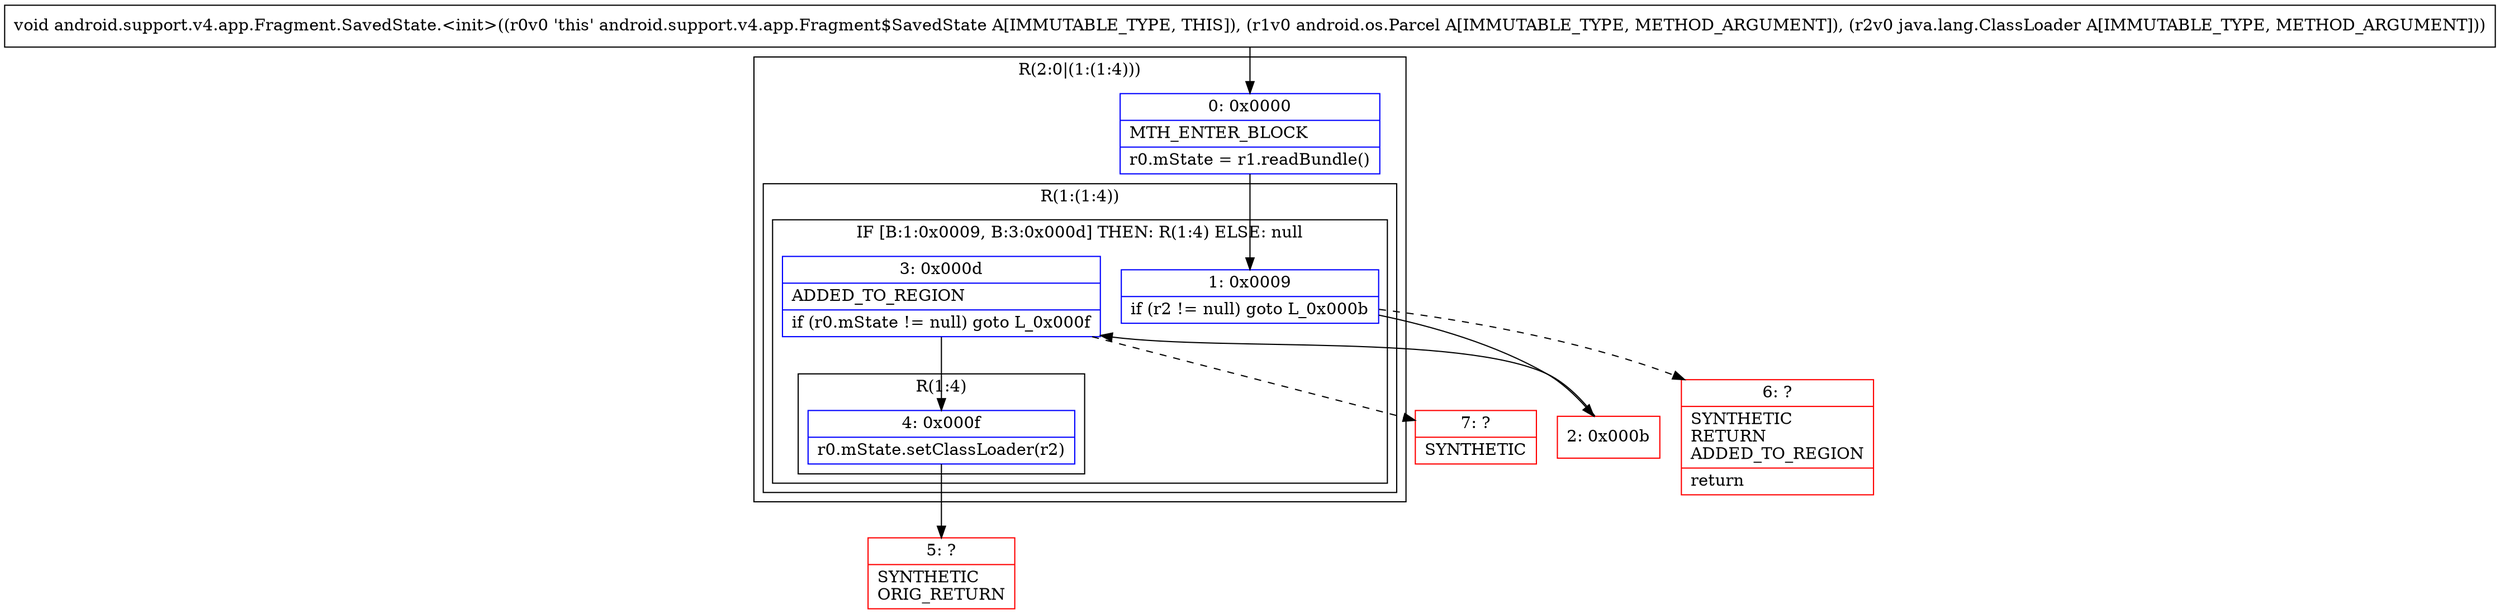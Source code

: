 digraph "CFG forandroid.support.v4.app.Fragment.SavedState.\<init\>(Landroid\/os\/Parcel;Ljava\/lang\/ClassLoader;)V" {
subgraph cluster_Region_214282280 {
label = "R(2:0|(1:(1:4)))";
node [shape=record,color=blue];
Node_0 [shape=record,label="{0\:\ 0x0000|MTH_ENTER_BLOCK\l|r0.mState = r1.readBundle()\l}"];
subgraph cluster_Region_139269307 {
label = "R(1:(1:4))";
node [shape=record,color=blue];
subgraph cluster_IfRegion_731851042 {
label = "IF [B:1:0x0009, B:3:0x000d] THEN: R(1:4) ELSE: null";
node [shape=record,color=blue];
Node_1 [shape=record,label="{1\:\ 0x0009|if (r2 != null) goto L_0x000b\l}"];
Node_3 [shape=record,label="{3\:\ 0x000d|ADDED_TO_REGION\l|if (r0.mState != null) goto L_0x000f\l}"];
subgraph cluster_Region_787303053 {
label = "R(1:4)";
node [shape=record,color=blue];
Node_4 [shape=record,label="{4\:\ 0x000f|r0.mState.setClassLoader(r2)\l}"];
}
}
}
}
Node_2 [shape=record,color=red,label="{2\:\ 0x000b}"];
Node_5 [shape=record,color=red,label="{5\:\ ?|SYNTHETIC\lORIG_RETURN\l}"];
Node_6 [shape=record,color=red,label="{6\:\ ?|SYNTHETIC\lRETURN\lADDED_TO_REGION\l|return\l}"];
Node_7 [shape=record,color=red,label="{7\:\ ?|SYNTHETIC\l}"];
MethodNode[shape=record,label="{void android.support.v4.app.Fragment.SavedState.\<init\>((r0v0 'this' android.support.v4.app.Fragment$SavedState A[IMMUTABLE_TYPE, THIS]), (r1v0 android.os.Parcel A[IMMUTABLE_TYPE, METHOD_ARGUMENT]), (r2v0 java.lang.ClassLoader A[IMMUTABLE_TYPE, METHOD_ARGUMENT])) }"];
MethodNode -> Node_0;
Node_0 -> Node_1;
Node_1 -> Node_2;
Node_1 -> Node_6[style=dashed];
Node_3 -> Node_4;
Node_3 -> Node_7[style=dashed];
Node_4 -> Node_5;
Node_2 -> Node_3;
}

